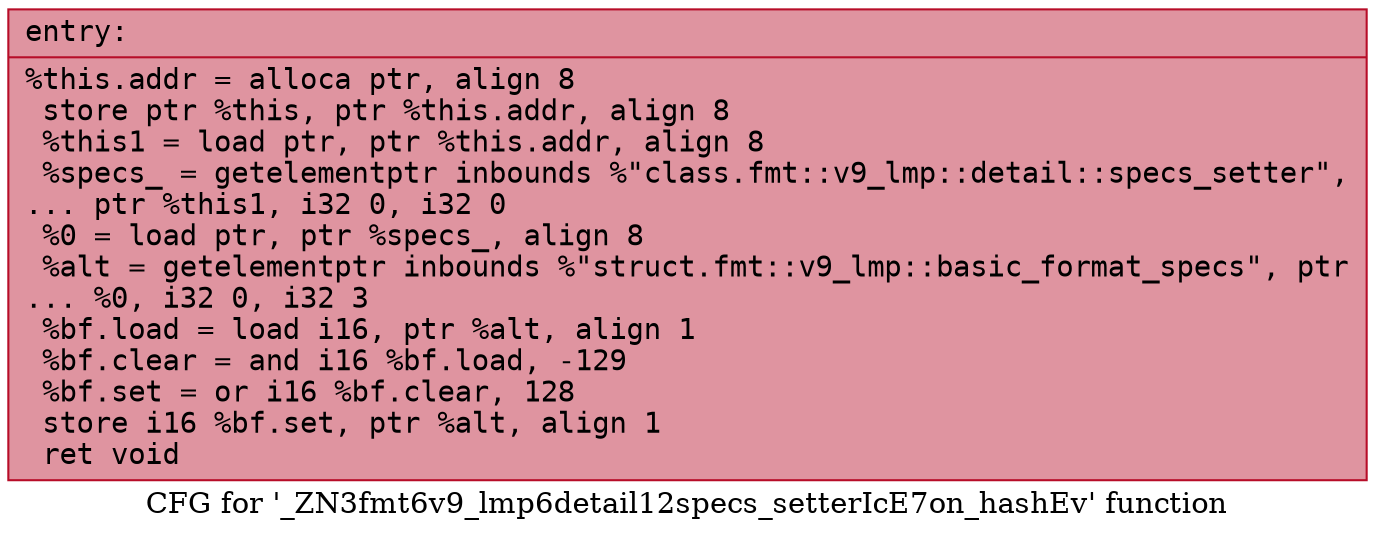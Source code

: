 digraph "CFG for '_ZN3fmt6v9_lmp6detail12specs_setterIcE7on_hashEv' function" {
	label="CFG for '_ZN3fmt6v9_lmp6detail12specs_setterIcE7on_hashEv' function";

	Node0x556bfeabe610 [shape=record,color="#b70d28ff", style=filled, fillcolor="#b70d2870" fontname="Courier",label="{entry:\l|  %this.addr = alloca ptr, align 8\l  store ptr %this, ptr %this.addr, align 8\l  %this1 = load ptr, ptr %this.addr, align 8\l  %specs_ = getelementptr inbounds %\"class.fmt::v9_lmp::detail::specs_setter\",\l... ptr %this1, i32 0, i32 0\l  %0 = load ptr, ptr %specs_, align 8\l  %alt = getelementptr inbounds %\"struct.fmt::v9_lmp::basic_format_specs\", ptr\l... %0, i32 0, i32 3\l  %bf.load = load i16, ptr %alt, align 1\l  %bf.clear = and i16 %bf.load, -129\l  %bf.set = or i16 %bf.clear, 128\l  store i16 %bf.set, ptr %alt, align 1\l  ret void\l}"];
}
